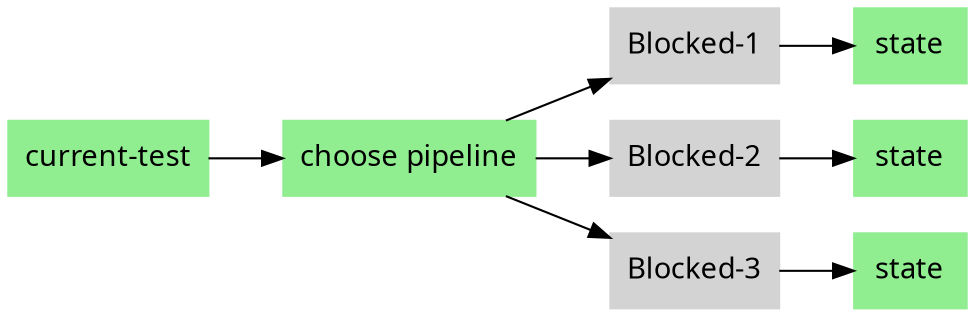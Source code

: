 digraph pipeline {
  graph [fontname="ui-system,sans-serif",bgcolor="transparent"]
  node [fontname="ui-system,sans-serif",shape="box"]
  edge [fontname="ui-system,sans-serif"]
  rankdir=LR
  n3 [label="current-test",color="#90ee90",fillcolor="#90ee90",style="filled",tooltip=" "]
  n2 [label="choose pipeline",color="#90ee90",fillcolor="#90ee90",style="filled",tooltip=" "]
  n7 [label="Blocked-1",color="#d3d3d3",fillcolor="#d3d3d3",style="filled",tooltip=" "]
  n6 [label="state",color="#90ee90",fillcolor="#90ee90",style="filled",tooltip=" "]
  n19 [label="Blocked-2",color="#d3d3d3",fillcolor="#d3d3d3",style="filled",tooltip=" "]
  n18 [label="state",color="#90ee90",fillcolor="#90ee90",style="filled",tooltip=" "]
  n26 [label="Blocked-3",color="#d3d3d3",fillcolor="#d3d3d3",style="filled",tooltip=" "]
  n25 [label="state",color="#90ee90",fillcolor="#90ee90",style="filled",tooltip=" "]
  n26 -> n25
  n2 -> n26
  n19 -> n18
  n2 -> n19
  n7 -> n6
  n2 -> n7
  n3 -> n2
  }
